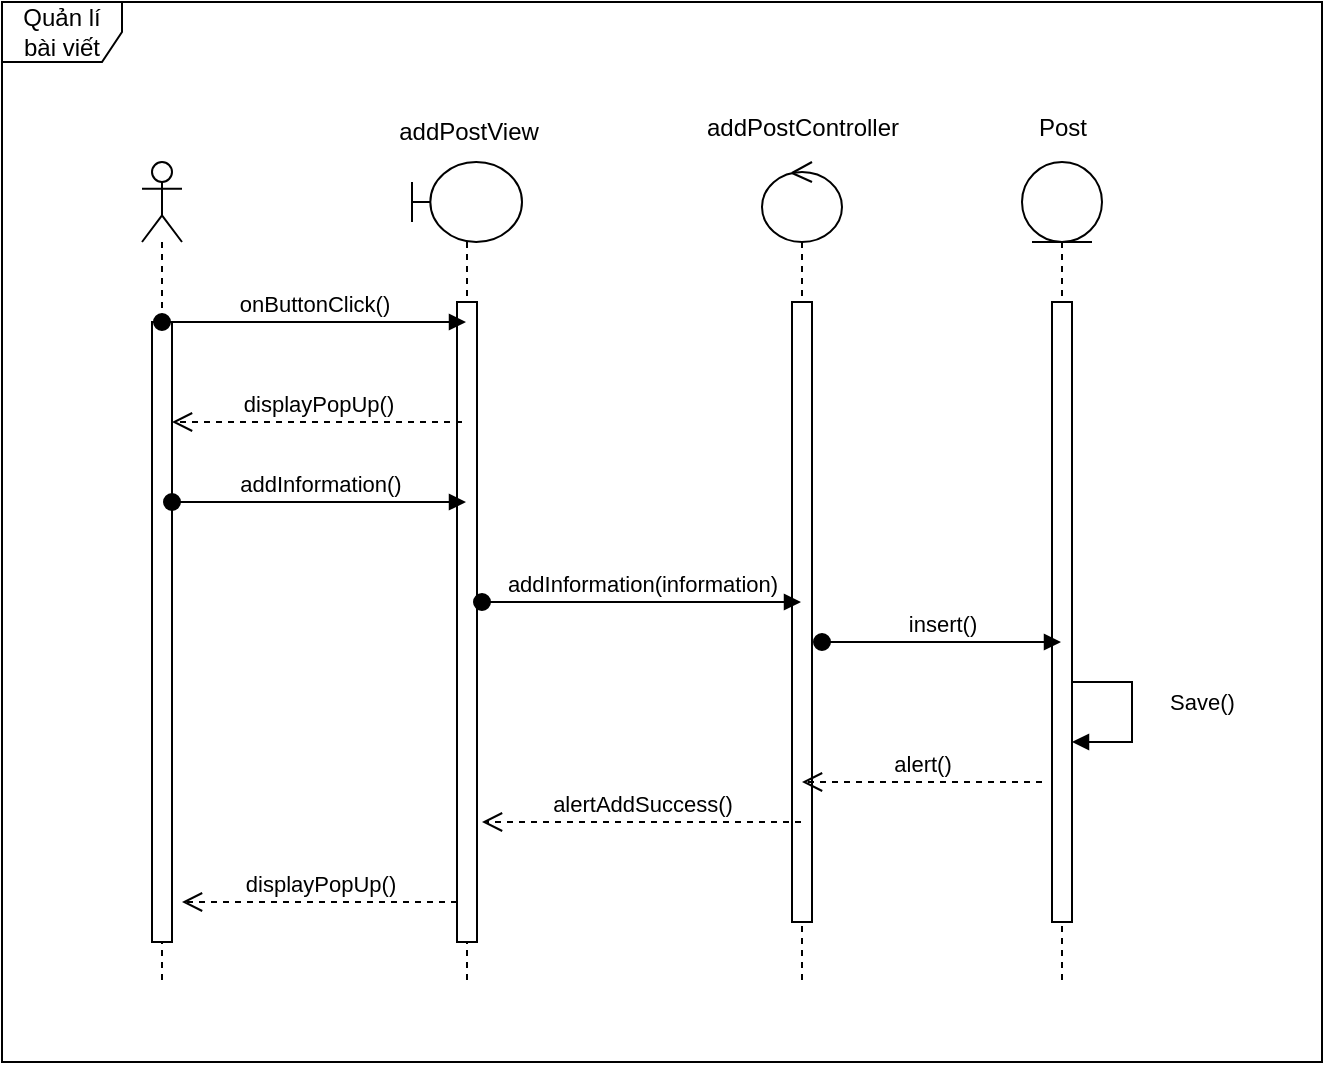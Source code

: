 <mxfile version="21.6.6" type="github">
  <diagram name="add-post" id="2YBvvXClWsGukQMizWep">
    <mxGraphModel dx="880" dy="484" grid="1" gridSize="10" guides="1" tooltips="1" connect="1" arrows="1" fold="1" page="1" pageScale="1" pageWidth="850" pageHeight="1100" math="0" shadow="0">
      <root>
        <mxCell id="0" />
        <mxCell id="1" parent="0" />
        <mxCell id="1lpaeNYle8YA0kHS7N7Y-2" value="" style="shape=umlLifeline;perimeter=lifelinePerimeter;whiteSpace=wrap;html=1;container=1;dropTarget=0;collapsible=0;recursiveResize=0;outlineConnect=0;portConstraint=eastwest;newEdgeStyle={&quot;edgeStyle&quot;:&quot;elbowEdgeStyle&quot;,&quot;elbow&quot;:&quot;vertical&quot;,&quot;curved&quot;:0,&quot;rounded&quot;:0};participant=umlActor;" vertex="1" parent="1">
          <mxGeometry x="190" y="390" width="20" height="410" as="geometry" />
        </mxCell>
        <mxCell id="1lpaeNYle8YA0kHS7N7Y-6" value="" style="html=1;points=[];perimeter=orthogonalPerimeter;outlineConnect=0;targetShapes=umlLifeline;portConstraint=eastwest;newEdgeStyle={&quot;edgeStyle&quot;:&quot;elbowEdgeStyle&quot;,&quot;elbow&quot;:&quot;vertical&quot;,&quot;curved&quot;:0,&quot;rounded&quot;:0};" vertex="1" parent="1lpaeNYle8YA0kHS7N7Y-2">
          <mxGeometry x="5" y="80" width="10" height="310" as="geometry" />
        </mxCell>
        <mxCell id="1lpaeNYle8YA0kHS7N7Y-3" value="" style="shape=umlLifeline;perimeter=lifelinePerimeter;whiteSpace=wrap;html=1;container=1;dropTarget=0;collapsible=0;recursiveResize=0;outlineConnect=0;portConstraint=eastwest;newEdgeStyle={&quot;edgeStyle&quot;:&quot;elbowEdgeStyle&quot;,&quot;elbow&quot;:&quot;vertical&quot;,&quot;curved&quot;:0,&quot;rounded&quot;:0};participant=umlBoundary;" vertex="1" parent="1">
          <mxGeometry x="325" y="390" width="55" height="410" as="geometry" />
        </mxCell>
        <mxCell id="1lpaeNYle8YA0kHS7N7Y-10" value="" style="html=1;points=[];perimeter=orthogonalPerimeter;outlineConnect=0;targetShapes=umlLifeline;portConstraint=eastwest;newEdgeStyle={&quot;edgeStyle&quot;:&quot;elbowEdgeStyle&quot;,&quot;elbow&quot;:&quot;vertical&quot;,&quot;curved&quot;:0,&quot;rounded&quot;:0};" vertex="1" parent="1lpaeNYle8YA0kHS7N7Y-3">
          <mxGeometry x="22.5" y="70" width="10" height="320" as="geometry" />
        </mxCell>
        <mxCell id="1lpaeNYle8YA0kHS7N7Y-4" value="" style="shape=umlLifeline;perimeter=lifelinePerimeter;whiteSpace=wrap;html=1;container=1;dropTarget=0;collapsible=0;recursiveResize=0;outlineConnect=0;portConstraint=eastwest;newEdgeStyle={&quot;edgeStyle&quot;:&quot;elbowEdgeStyle&quot;,&quot;elbow&quot;:&quot;vertical&quot;,&quot;curved&quot;:0,&quot;rounded&quot;:0};participant=umlControl;" vertex="1" parent="1">
          <mxGeometry x="500" y="390" width="40" height="410" as="geometry" />
        </mxCell>
        <mxCell id="1lpaeNYle8YA0kHS7N7Y-13" value="" style="html=1;points=[];perimeter=orthogonalPerimeter;outlineConnect=0;targetShapes=umlLifeline;portConstraint=eastwest;newEdgeStyle={&quot;edgeStyle&quot;:&quot;elbowEdgeStyle&quot;,&quot;elbow&quot;:&quot;vertical&quot;,&quot;curved&quot;:0,&quot;rounded&quot;:0};" vertex="1" parent="1lpaeNYle8YA0kHS7N7Y-4">
          <mxGeometry x="15" y="70" width="10" height="310" as="geometry" />
        </mxCell>
        <mxCell id="1lpaeNYle8YA0kHS7N7Y-5" value="" style="shape=umlLifeline;perimeter=lifelinePerimeter;whiteSpace=wrap;html=1;container=1;dropTarget=0;collapsible=0;recursiveResize=0;outlineConnect=0;portConstraint=eastwest;newEdgeStyle={&quot;edgeStyle&quot;:&quot;elbowEdgeStyle&quot;,&quot;elbow&quot;:&quot;vertical&quot;,&quot;curved&quot;:0,&quot;rounded&quot;:0};participant=umlEntity;" vertex="1" parent="1">
          <mxGeometry x="630" y="390" width="40" height="410" as="geometry" />
        </mxCell>
        <mxCell id="1lpaeNYle8YA0kHS7N7Y-17" value="" style="html=1;points=[];perimeter=orthogonalPerimeter;outlineConnect=0;targetShapes=umlLifeline;portConstraint=eastwest;newEdgeStyle={&quot;edgeStyle&quot;:&quot;elbowEdgeStyle&quot;,&quot;elbow&quot;:&quot;vertical&quot;,&quot;curved&quot;:0,&quot;rounded&quot;:0};" vertex="1" parent="1lpaeNYle8YA0kHS7N7Y-5">
          <mxGeometry x="15" y="70" width="10" height="310" as="geometry" />
        </mxCell>
        <mxCell id="1lpaeNYle8YA0kHS7N7Y-20" value="Save()" style="html=1;align=left;spacingLeft=2;endArrow=block;rounded=0;edgeStyle=orthogonalEdgeStyle;curved=0;rounded=0;" edge="1" parent="1lpaeNYle8YA0kHS7N7Y-5">
          <mxGeometry x="-0.111" y="15" relative="1" as="geometry">
            <mxPoint x="25" y="260" as="sourcePoint" />
            <Array as="points">
              <mxPoint x="55" y="290" />
            </Array>
            <mxPoint x="25" y="290" as="targetPoint" />
            <mxPoint as="offset" />
          </mxGeometry>
        </mxCell>
        <mxCell id="1lpaeNYle8YA0kHS7N7Y-7" value="onButtonClick()" style="html=1;verticalAlign=bottom;startArrow=oval;startFill=1;endArrow=block;startSize=8;edgeStyle=elbowEdgeStyle;elbow=vertical;curved=0;rounded=0;" edge="1" parent="1" source="1lpaeNYle8YA0kHS7N7Y-2" target="1lpaeNYle8YA0kHS7N7Y-3">
          <mxGeometry width="60" relative="1" as="geometry">
            <mxPoint x="240" y="470" as="sourcePoint" />
            <mxPoint x="300" y="470" as="targetPoint" />
            <Array as="points">
              <mxPoint x="280" y="470" />
            </Array>
          </mxGeometry>
        </mxCell>
        <mxCell id="1lpaeNYle8YA0kHS7N7Y-8" value="addPostView" style="text;html=1;align=center;verticalAlign=middle;resizable=0;points=[];autosize=1;strokeColor=none;fillColor=none;" vertex="1" parent="1">
          <mxGeometry x="307.5" y="360" width="90" height="30" as="geometry" />
        </mxCell>
        <mxCell id="1lpaeNYle8YA0kHS7N7Y-9" value="displayPopUp()" style="html=1;verticalAlign=bottom;endArrow=open;dashed=1;endSize=8;edgeStyle=elbowEdgeStyle;elbow=vertical;curved=0;rounded=0;" edge="1" parent="1" target="1lpaeNYle8YA0kHS7N7Y-6">
          <mxGeometry relative="1" as="geometry">
            <mxPoint x="350" y="520" as="sourcePoint" />
            <mxPoint x="270" y="520" as="targetPoint" />
          </mxGeometry>
        </mxCell>
        <mxCell id="1lpaeNYle8YA0kHS7N7Y-11" value="addInformation()" style="html=1;verticalAlign=bottom;startArrow=oval;startFill=1;endArrow=block;startSize=8;edgeStyle=elbowEdgeStyle;elbow=vertical;curved=0;rounded=0;" edge="1" parent="1" source="1lpaeNYle8YA0kHS7N7Y-6" target="1lpaeNYle8YA0kHS7N7Y-3">
          <mxGeometry width="60" relative="1" as="geometry">
            <mxPoint x="15" y="180" as="sourcePoint" />
            <mxPoint x="265" y="570" as="targetPoint" />
            <Array as="points">
              <mxPoint x="265" y="560" />
            </Array>
          </mxGeometry>
        </mxCell>
        <mxCell id="1lpaeNYle8YA0kHS7N7Y-12" value="addInformation(information)" style="html=1;verticalAlign=bottom;startArrow=oval;startFill=1;endArrow=block;startSize=8;edgeStyle=elbowEdgeStyle;elbow=vertical;curved=0;rounded=0;" edge="1" parent="1" target="1lpaeNYle8YA0kHS7N7Y-4">
          <mxGeometry width="60" relative="1" as="geometry">
            <mxPoint x="360" y="610" as="sourcePoint" />
            <mxPoint x="420" y="610" as="targetPoint" />
          </mxGeometry>
        </mxCell>
        <mxCell id="1lpaeNYle8YA0kHS7N7Y-15" value="addPostController" style="text;html=1;align=center;verticalAlign=middle;resizable=0;points=[];autosize=1;strokeColor=none;fillColor=none;" vertex="1" parent="1">
          <mxGeometry x="460" y="358" width="120" height="30" as="geometry" />
        </mxCell>
        <mxCell id="1lpaeNYle8YA0kHS7N7Y-16" value="Post" style="text;html=1;align=center;verticalAlign=middle;resizable=0;points=[];autosize=1;strokeColor=none;fillColor=none;" vertex="1" parent="1">
          <mxGeometry x="625" y="358" width="50" height="30" as="geometry" />
        </mxCell>
        <mxCell id="1lpaeNYle8YA0kHS7N7Y-18" value="insert()" style="html=1;verticalAlign=bottom;startArrow=oval;startFill=1;endArrow=block;startSize=8;edgeStyle=elbowEdgeStyle;elbow=vertical;curved=0;rounded=0;" edge="1" parent="1" target="1lpaeNYle8YA0kHS7N7Y-5">
          <mxGeometry width="60" relative="1" as="geometry">
            <mxPoint x="530" y="630" as="sourcePoint" />
            <mxPoint x="590" y="630" as="targetPoint" />
          </mxGeometry>
        </mxCell>
        <mxCell id="1lpaeNYle8YA0kHS7N7Y-21" value="alert()" style="html=1;verticalAlign=bottom;endArrow=open;dashed=1;endSize=8;edgeStyle=elbowEdgeStyle;elbow=vertical;curved=0;rounded=0;" edge="1" parent="1" target="1lpaeNYle8YA0kHS7N7Y-4">
          <mxGeometry relative="1" as="geometry">
            <mxPoint x="640" y="700" as="sourcePoint" />
            <mxPoint x="560" y="700" as="targetPoint" />
          </mxGeometry>
        </mxCell>
        <mxCell id="1lpaeNYle8YA0kHS7N7Y-22" value="alertAddSuccess()" style="html=1;verticalAlign=bottom;endArrow=open;dashed=1;endSize=8;edgeStyle=elbowEdgeStyle;elbow=vertical;curved=0;rounded=0;" edge="1" parent="1" source="1lpaeNYle8YA0kHS7N7Y-4">
          <mxGeometry relative="1" as="geometry">
            <mxPoint x="440" y="720" as="sourcePoint" />
            <mxPoint x="360" y="720" as="targetPoint" />
          </mxGeometry>
        </mxCell>
        <mxCell id="1lpaeNYle8YA0kHS7N7Y-23" value="displayPopUp()" style="html=1;verticalAlign=bottom;endArrow=open;dashed=1;endSize=8;edgeStyle=elbowEdgeStyle;elbow=vertical;curved=0;rounded=0;" edge="1" parent="1" source="1lpaeNYle8YA0kHS7N7Y-10">
          <mxGeometry relative="1" as="geometry">
            <mxPoint x="290" y="760" as="sourcePoint" />
            <mxPoint x="210" y="760" as="targetPoint" />
          </mxGeometry>
        </mxCell>
        <mxCell id="1lpaeNYle8YA0kHS7N7Y-24" value="Quản lí bài viết" style="shape=umlFrame;whiteSpace=wrap;html=1;pointerEvents=0;" vertex="1" parent="1">
          <mxGeometry x="120" y="310" width="660" height="530" as="geometry" />
        </mxCell>
      </root>
    </mxGraphModel>
  </diagram>
</mxfile>
